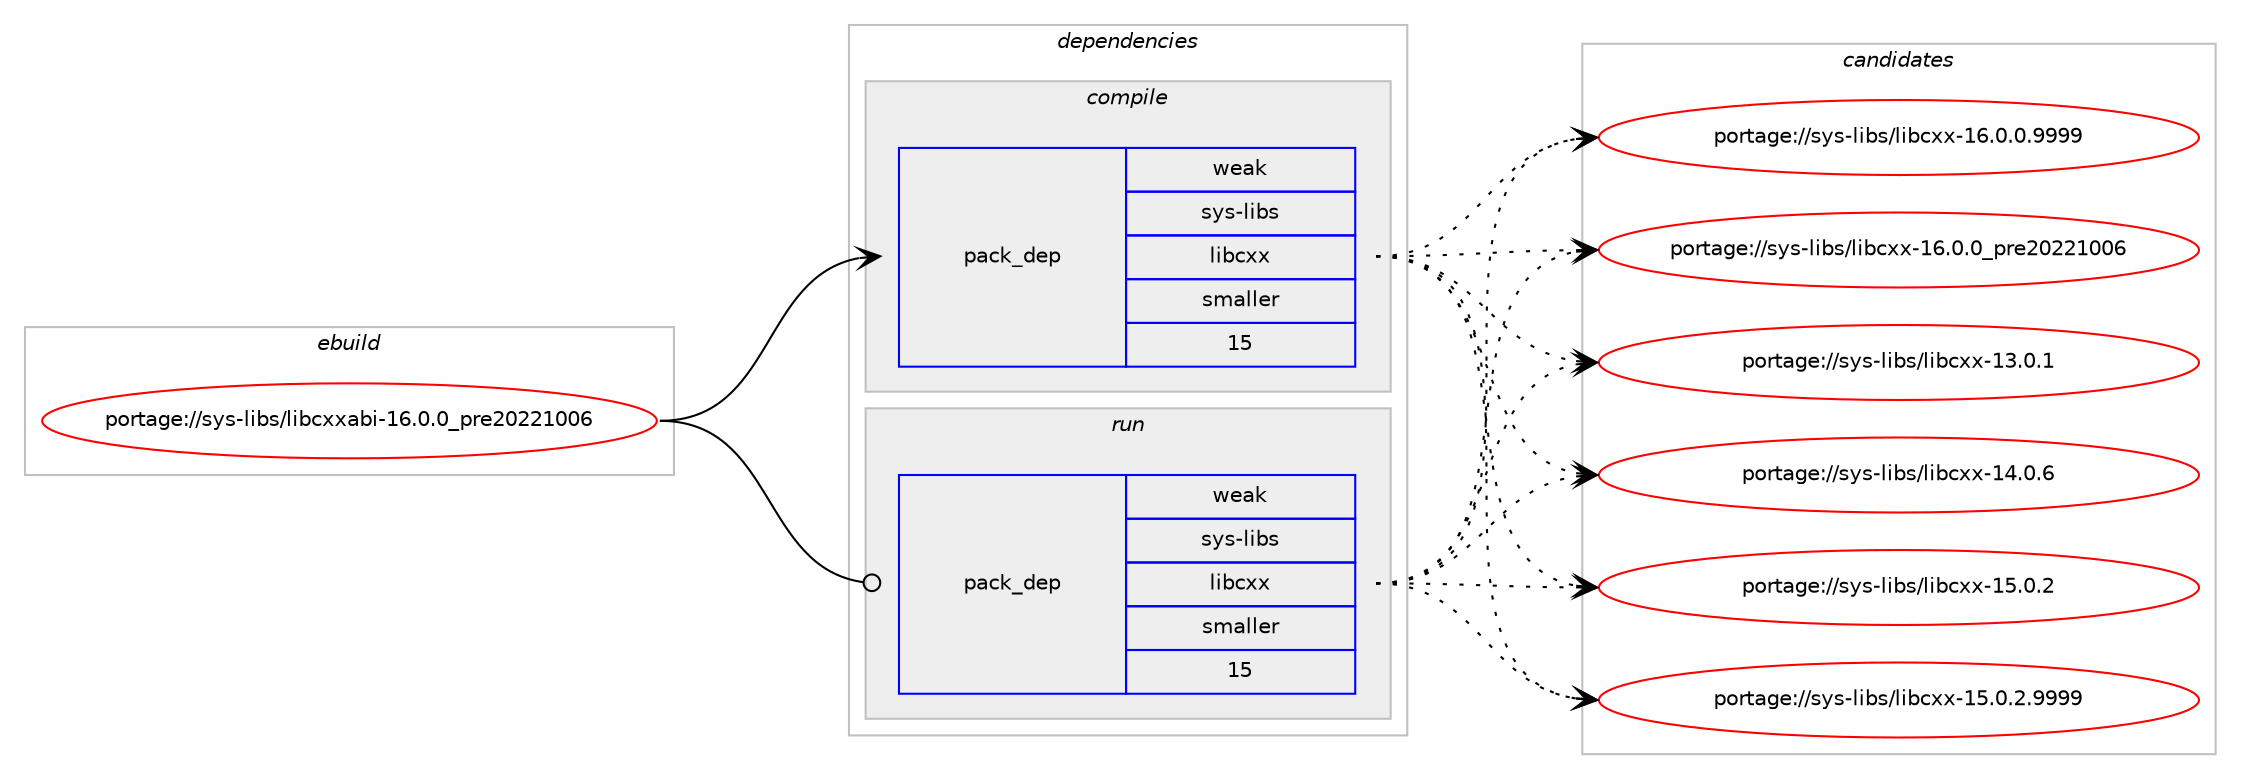 digraph prolog {

# *************
# Graph options
# *************

newrank=true;
concentrate=true;
compound=true;
graph [rankdir=LR,fontname=Helvetica,fontsize=10,ranksep=1.5];#, ranksep=2.5, nodesep=0.2];
edge  [arrowhead=vee];
node  [fontname=Helvetica,fontsize=10];

# **********
# The ebuild
# **********

subgraph cluster_leftcol {
color=gray;
rank=same;
label=<<i>ebuild</i>>;
id [label="portage://sys-libs/libcxxabi-16.0.0_pre20221006", color=red, width=4, href="../sys-libs/libcxxabi-16.0.0_pre20221006.svg"];
}

# ****************
# The dependencies
# ****************

subgraph cluster_midcol {
color=gray;
label=<<i>dependencies</i>>;
subgraph cluster_compile {
fillcolor="#eeeeee";
style=filled;
label=<<i>compile</i>>;
# *** BEGIN UNKNOWN DEPENDENCY TYPE (TODO) ***
# id -> package_dependency(portage://sys-libs/libcxxabi-16.0.0_pre20221006,install,no,sys-devel,llvm,none,[,,],[slot(16)],[])
# *** END UNKNOWN DEPENDENCY TYPE (TODO) ***

# *** BEGIN UNKNOWN DEPENDENCY TYPE (TODO) ***
# id -> package_dependency(portage://sys-libs/libcxxabi-16.0.0_pre20221006,install,strong,sys-devel,llvm,none,[,,],[slot(0)],[])
# *** END UNKNOWN DEPENDENCY TYPE (TODO) ***

subgraph pack441 {
dependency1009 [label=<<TABLE BORDER="0" CELLBORDER="1" CELLSPACING="0" CELLPADDING="4" WIDTH="220"><TR><TD ROWSPAN="6" CELLPADDING="30">pack_dep</TD></TR><TR><TD WIDTH="110">weak</TD></TR><TR><TD>sys-libs</TD></TR><TR><TD>libcxx</TD></TR><TR><TD>smaller</TD></TR><TR><TD>15</TD></TR></TABLE>>, shape=none, color=blue];
}
id:e -> dependency1009:w [weight=20,style="solid",arrowhead="vee"];
}
subgraph cluster_compileandrun {
fillcolor="#eeeeee";
style=filled;
label=<<i>compile and run</i>>;
}
subgraph cluster_run {
fillcolor="#eeeeee";
style=filled;
label=<<i>run</i>>;
subgraph pack442 {
dependency1010 [label=<<TABLE BORDER="0" CELLBORDER="1" CELLSPACING="0" CELLPADDING="4" WIDTH="220"><TR><TD ROWSPAN="6" CELLPADDING="30">pack_dep</TD></TR><TR><TD WIDTH="110">weak</TD></TR><TR><TD>sys-libs</TD></TR><TR><TD>libcxx</TD></TR><TR><TD>smaller</TD></TR><TR><TD>15</TD></TR></TABLE>>, shape=none, color=blue];
}
id:e -> dependency1010:w [weight=20,style="solid",arrowhead="odot"];
}
}

# **************
# The candidates
# **************

subgraph cluster_choices {
rank=same;
color=gray;
label=<<i>candidates</i>>;

subgraph choice441 {
color=black;
nodesep=1;
choice115121115451081059811547108105989912012045495146484649 [label="portage://sys-libs/libcxx-13.0.1", color=red, width=4,href="../sys-libs/libcxx-13.0.1.svg"];
choice115121115451081059811547108105989912012045495246484654 [label="portage://sys-libs/libcxx-14.0.6", color=red, width=4,href="../sys-libs/libcxx-14.0.6.svg"];
choice115121115451081059811547108105989912012045495346484650 [label="portage://sys-libs/libcxx-15.0.2", color=red, width=4,href="../sys-libs/libcxx-15.0.2.svg"];
choice1151211154510810598115471081059899120120454953464846504657575757 [label="portage://sys-libs/libcxx-15.0.2.9999", color=red, width=4,href="../sys-libs/libcxx-15.0.2.9999.svg"];
choice1151211154510810598115471081059899120120454954464846484657575757 [label="portage://sys-libs/libcxx-16.0.0.9999", color=red, width=4,href="../sys-libs/libcxx-16.0.0.9999.svg"];
choice115121115451081059811547108105989912012045495446484648951121141015048505049484854 [label="portage://sys-libs/libcxx-16.0.0_pre20221006", color=red, width=4,href="../sys-libs/libcxx-16.0.0_pre20221006.svg"];
dependency1009:e -> choice115121115451081059811547108105989912012045495146484649:w [style=dotted,weight="100"];
dependency1009:e -> choice115121115451081059811547108105989912012045495246484654:w [style=dotted,weight="100"];
dependency1009:e -> choice115121115451081059811547108105989912012045495346484650:w [style=dotted,weight="100"];
dependency1009:e -> choice1151211154510810598115471081059899120120454953464846504657575757:w [style=dotted,weight="100"];
dependency1009:e -> choice1151211154510810598115471081059899120120454954464846484657575757:w [style=dotted,weight="100"];
dependency1009:e -> choice115121115451081059811547108105989912012045495446484648951121141015048505049484854:w [style=dotted,weight="100"];
}
subgraph choice442 {
color=black;
nodesep=1;
choice115121115451081059811547108105989912012045495146484649 [label="portage://sys-libs/libcxx-13.0.1", color=red, width=4,href="../sys-libs/libcxx-13.0.1.svg"];
choice115121115451081059811547108105989912012045495246484654 [label="portage://sys-libs/libcxx-14.0.6", color=red, width=4,href="../sys-libs/libcxx-14.0.6.svg"];
choice115121115451081059811547108105989912012045495346484650 [label="portage://sys-libs/libcxx-15.0.2", color=red, width=4,href="../sys-libs/libcxx-15.0.2.svg"];
choice1151211154510810598115471081059899120120454953464846504657575757 [label="portage://sys-libs/libcxx-15.0.2.9999", color=red, width=4,href="../sys-libs/libcxx-15.0.2.9999.svg"];
choice1151211154510810598115471081059899120120454954464846484657575757 [label="portage://sys-libs/libcxx-16.0.0.9999", color=red, width=4,href="../sys-libs/libcxx-16.0.0.9999.svg"];
choice115121115451081059811547108105989912012045495446484648951121141015048505049484854 [label="portage://sys-libs/libcxx-16.0.0_pre20221006", color=red, width=4,href="../sys-libs/libcxx-16.0.0_pre20221006.svg"];
dependency1010:e -> choice115121115451081059811547108105989912012045495146484649:w [style=dotted,weight="100"];
dependency1010:e -> choice115121115451081059811547108105989912012045495246484654:w [style=dotted,weight="100"];
dependency1010:e -> choice115121115451081059811547108105989912012045495346484650:w [style=dotted,weight="100"];
dependency1010:e -> choice1151211154510810598115471081059899120120454953464846504657575757:w [style=dotted,weight="100"];
dependency1010:e -> choice1151211154510810598115471081059899120120454954464846484657575757:w [style=dotted,weight="100"];
dependency1010:e -> choice115121115451081059811547108105989912012045495446484648951121141015048505049484854:w [style=dotted,weight="100"];
}
}

}
